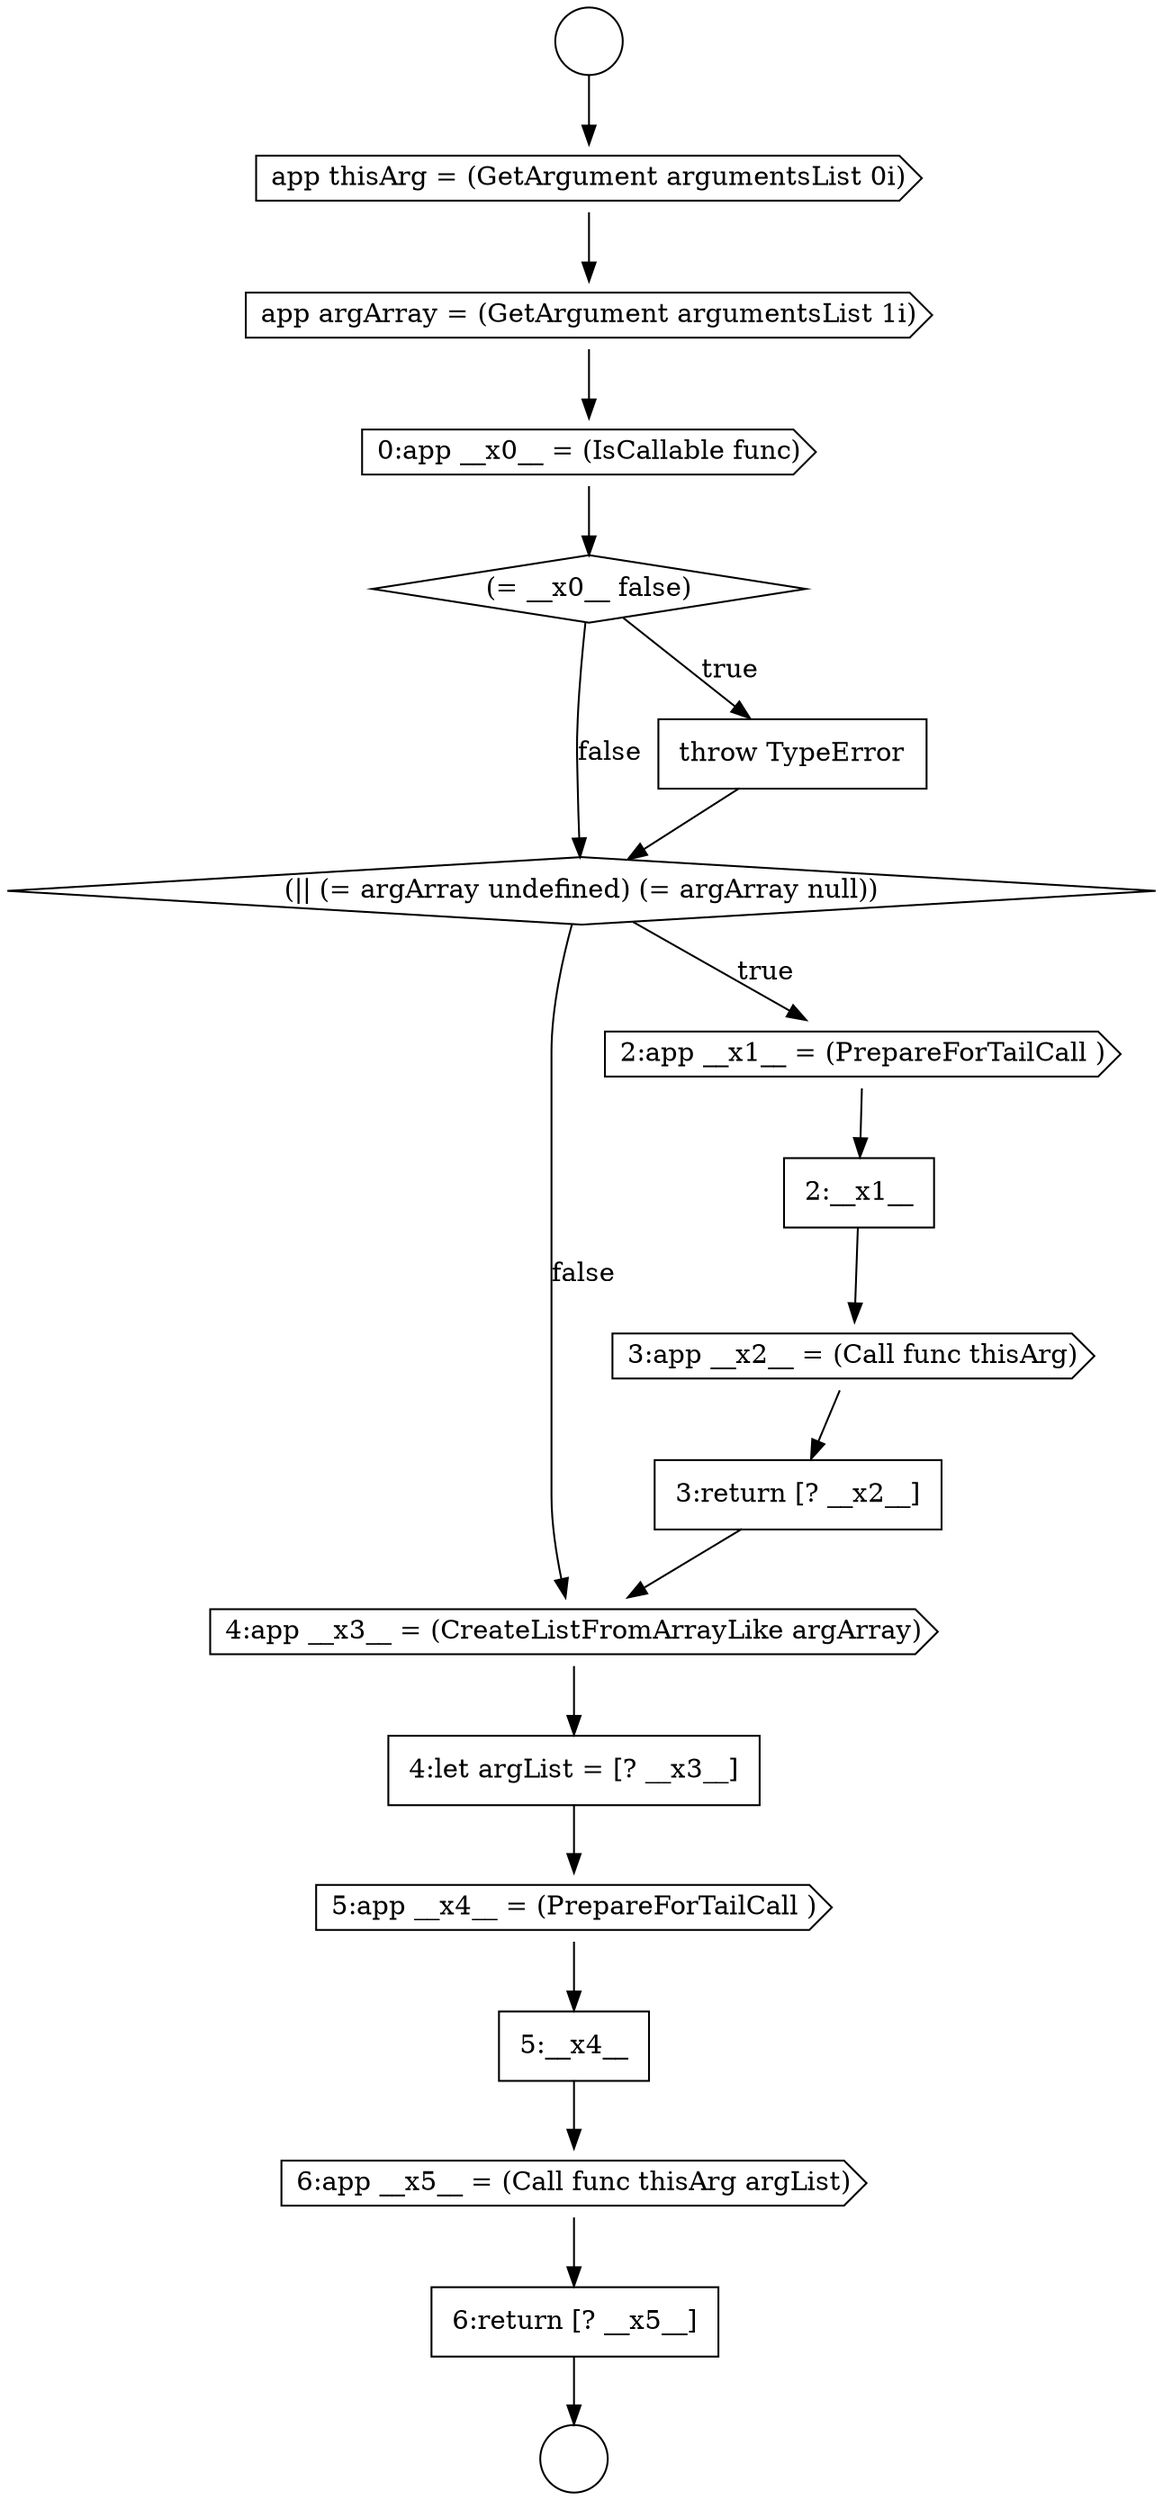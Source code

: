 digraph {
  node11922 [shape=cds, label=<<font color="black">6:app __x5__ = (Call func thisArg argList)</font>> color="black" fillcolor="white" style=filled]
  node11917 [shape=none, margin=0, label=<<font color="black">
    <table border="0" cellborder="1" cellspacing="0" cellpadding="10">
      <tr><td align="left">3:return [? __x2__]</td></tr>
    </table>
  </font>> color="black" fillcolor="white" style=filled]
  node11913 [shape=diamond, label=<<font color="black">(|| (= argArray undefined) (= argArray null))</font>> color="black" fillcolor="white" style=filled]
  node11911 [shape=diamond, label=<<font color="black">(= __x0__ false)</font>> color="black" fillcolor="white" style=filled]
  node11908 [shape=cds, label=<<font color="black">app thisArg = (GetArgument argumentsList 0i)</font>> color="black" fillcolor="white" style=filled]
  node11923 [shape=none, margin=0, label=<<font color="black">
    <table border="0" cellborder="1" cellspacing="0" cellpadding="10">
      <tr><td align="left">6:return [? __x5__]</td></tr>
    </table>
  </font>> color="black" fillcolor="white" style=filled]
  node11916 [shape=cds, label=<<font color="black">3:app __x2__ = (Call func thisArg)</font>> color="black" fillcolor="white" style=filled]
  node11920 [shape=cds, label=<<font color="black">5:app __x4__ = (PrepareForTailCall )</font>> color="black" fillcolor="white" style=filled]
  node11919 [shape=none, margin=0, label=<<font color="black">
    <table border="0" cellborder="1" cellspacing="0" cellpadding="10">
      <tr><td align="left">4:let argList = [? __x3__]</td></tr>
    </table>
  </font>> color="black" fillcolor="white" style=filled]
  node11909 [shape=cds, label=<<font color="black">app argArray = (GetArgument argumentsList 1i)</font>> color="black" fillcolor="white" style=filled]
  node11915 [shape=none, margin=0, label=<<font color="black">
    <table border="0" cellborder="1" cellspacing="0" cellpadding="10">
      <tr><td align="left">2:__x1__</td></tr>
    </table>
  </font>> color="black" fillcolor="white" style=filled]
  node11918 [shape=cds, label=<<font color="black">4:app __x3__ = (CreateListFromArrayLike argArray)</font>> color="black" fillcolor="white" style=filled]
  node11914 [shape=cds, label=<<font color="black">2:app __x1__ = (PrepareForTailCall )</font>> color="black" fillcolor="white" style=filled]
  node11910 [shape=cds, label=<<font color="black">0:app __x0__ = (IsCallable func)</font>> color="black" fillcolor="white" style=filled]
  node11907 [shape=circle label=" " color="black" fillcolor="white" style=filled]
  node11912 [shape=none, margin=0, label=<<font color="black">
    <table border="0" cellborder="1" cellspacing="0" cellpadding="10">
      <tr><td align="left">throw TypeError</td></tr>
    </table>
  </font>> color="black" fillcolor="white" style=filled]
  node11906 [shape=circle label=" " color="black" fillcolor="white" style=filled]
  node11921 [shape=none, margin=0, label=<<font color="black">
    <table border="0" cellborder="1" cellspacing="0" cellpadding="10">
      <tr><td align="left">5:__x4__</td></tr>
    </table>
  </font>> color="black" fillcolor="white" style=filled]
  node11906 -> node11908 [ color="black"]
  node11913 -> node11914 [label=<<font color="black">true</font>> color="black"]
  node11913 -> node11918 [label=<<font color="black">false</font>> color="black"]
  node11922 -> node11923 [ color="black"]
  node11911 -> node11912 [label=<<font color="black">true</font>> color="black"]
  node11911 -> node11913 [label=<<font color="black">false</font>> color="black"]
  node11923 -> node11907 [ color="black"]
  node11920 -> node11921 [ color="black"]
  node11912 -> node11913 [ color="black"]
  node11919 -> node11920 [ color="black"]
  node11908 -> node11909 [ color="black"]
  node11921 -> node11922 [ color="black"]
  node11917 -> node11918 [ color="black"]
  node11916 -> node11917 [ color="black"]
  node11909 -> node11910 [ color="black"]
  node11910 -> node11911 [ color="black"]
  node11915 -> node11916 [ color="black"]
  node11918 -> node11919 [ color="black"]
  node11914 -> node11915 [ color="black"]
}
